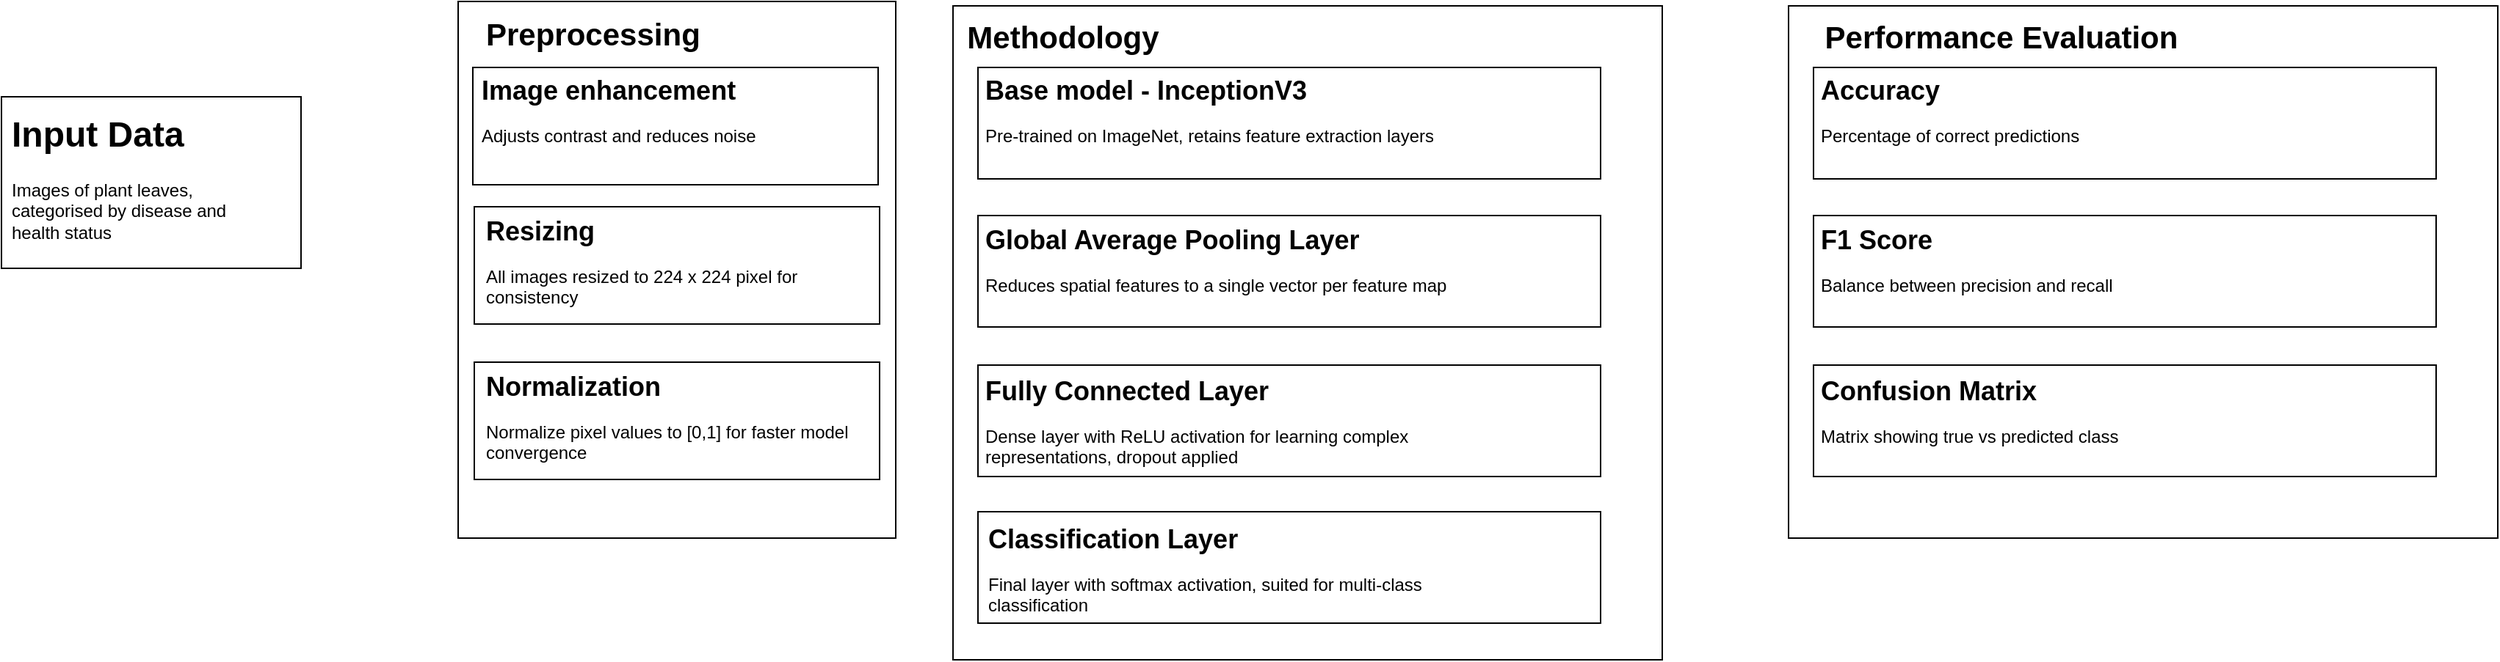 <mxfile version="24.8.3">
  <diagram name="Page-1" id="djBv1Q10ImQAlOTxccHw">
    <mxGraphModel dx="1169" dy="862" grid="0" gridSize="10" guides="1" tooltips="1" connect="1" arrows="1" fold="1" page="0" pageScale="1" pageWidth="850" pageHeight="1100" math="0" shadow="0">
      <root>
        <mxCell id="0" />
        <mxCell id="1" parent="0" />
        <mxCell id="TDdBLcT1Wd8B_3UTEOoj-19" value="" style="rounded=0;whiteSpace=wrap;html=1;" vertex="1" parent="1">
          <mxGeometry x="306" y="407" width="204" height="117" as="geometry" />
        </mxCell>
        <mxCell id="TDdBLcT1Wd8B_3UTEOoj-22" value="&lt;h1 style=&quot;margin-top: 0px;&quot;&gt;Input Data&lt;br&gt;&lt;/h1&gt;Images of plant leaves, categorised by disease and health status" style="text;html=1;whiteSpace=wrap;overflow=hidden;rounded=0;" vertex="1" parent="1">
          <mxGeometry x="311" y="412" width="180" height="120" as="geometry" />
        </mxCell>
        <mxCell id="TDdBLcT1Wd8B_3UTEOoj-23" value="" style="rounded=0;whiteSpace=wrap;html=1;" vertex="1" parent="1">
          <mxGeometry x="617" y="342" width="298" height="366" as="geometry" />
        </mxCell>
        <mxCell id="TDdBLcT1Wd8B_3UTEOoj-24" value="" style="rounded=0;whiteSpace=wrap;html=1;" vertex="1" parent="1">
          <mxGeometry x="627" y="387" width="276" height="80" as="geometry" />
        </mxCell>
        <mxCell id="TDdBLcT1Wd8B_3UTEOoj-25" value="&lt;h1 style=&quot;margin-top: 0px; font-size: 18px;&quot;&gt;Image enhancement&lt;br&gt;&lt;/h1&gt;&lt;p&gt;Adjusts contrast and reduces noise&lt;br&gt;&lt;/p&gt;" style="text;html=1;whiteSpace=wrap;overflow=hidden;rounded=0;" vertex="1" parent="1">
          <mxGeometry x="631" y="386" width="273" height="121" as="geometry" />
        </mxCell>
        <mxCell id="TDdBLcT1Wd8B_3UTEOoj-29" value="&lt;b&gt;&lt;font style=&quot;font-size: 21px;&quot;&gt;Preprocessing&lt;/font&gt;&lt;/b&gt;" style="text;html=1;whiteSpace=wrap;overflow=hidden;rounded=0;" vertex="1" parent="1">
          <mxGeometry x="634" y="345" width="181" height="41" as="geometry" />
        </mxCell>
        <mxCell id="TDdBLcT1Wd8B_3UTEOoj-31" value="" style="rounded=0;whiteSpace=wrap;html=1;" vertex="1" parent="1">
          <mxGeometry x="628" y="482" width="276" height="80" as="geometry" />
        </mxCell>
        <mxCell id="TDdBLcT1Wd8B_3UTEOoj-32" value="" style="rounded=0;whiteSpace=wrap;html=1;" vertex="1" parent="1">
          <mxGeometry x="628" y="588" width="276" height="80" as="geometry" />
        </mxCell>
        <mxCell id="TDdBLcT1Wd8B_3UTEOoj-34" value="&lt;h1 style=&quot;margin-top: 0px; font-size: 18px;&quot;&gt;Resizing&lt;br&gt;&lt;/h1&gt;&lt;p&gt;All images resized to 224 x 224 pixel for consistency&lt;br&gt;&lt;/p&gt;" style="text;html=1;whiteSpace=wrap;overflow=hidden;rounded=0;" vertex="1" parent="1">
          <mxGeometry x="634" y="482" width="263" height="92" as="geometry" />
        </mxCell>
        <mxCell id="TDdBLcT1Wd8B_3UTEOoj-35" value="&lt;h1 style=&quot;margin-top: 0px; font-size: 18px;&quot;&gt;Normalization&lt;br&gt;&lt;/h1&gt;&lt;p&gt;Normalize pixel values to [0,1] for faster model convergence&lt;br&gt;&lt;/p&gt;" style="text;html=1;whiteSpace=wrap;overflow=hidden;rounded=0;" vertex="1" parent="1">
          <mxGeometry x="633.5" y="588" width="263" height="92" as="geometry" />
        </mxCell>
        <mxCell id="TDdBLcT1Wd8B_3UTEOoj-36" value="" style="rounded=0;whiteSpace=wrap;html=1;" vertex="1" parent="1">
          <mxGeometry x="954" y="345" width="483" height="446" as="geometry" />
        </mxCell>
        <mxCell id="TDdBLcT1Wd8B_3UTEOoj-37" value="&lt;font size=&quot;1&quot;&gt;&lt;b&gt;&lt;font style=&quot;font-size: 21px;&quot;&gt;Methodology&lt;/font&gt;&lt;/b&gt;&lt;/font&gt;" style="text;html=1;align=center;verticalAlign=middle;whiteSpace=wrap;rounded=0;fontSize=16;" vertex="1" parent="1">
          <mxGeometry x="999" y="350.5" width="60" height="30" as="geometry" />
        </mxCell>
        <mxCell id="TDdBLcT1Wd8B_3UTEOoj-39" value="" style="rounded=0;whiteSpace=wrap;html=1;" vertex="1" parent="1">
          <mxGeometry x="971" y="387" width="424" height="76" as="geometry" />
        </mxCell>
        <mxCell id="TDdBLcT1Wd8B_3UTEOoj-40" value="&lt;h1 style=&quot;margin-top: 0px; font-size: 18px;&quot;&gt;Base model - InceptionV3&lt;br&gt;&lt;/h1&gt;Pre-trained on ImageNet, retains feature extraction layers" style="text;html=1;whiteSpace=wrap;overflow=hidden;rounded=0;" vertex="1" parent="1">
          <mxGeometry x="974" y="386" width="360" height="74" as="geometry" />
        </mxCell>
        <mxCell id="TDdBLcT1Wd8B_3UTEOoj-41" value="" style="rounded=0;whiteSpace=wrap;html=1;" vertex="1" parent="1">
          <mxGeometry x="971" y="488" width="424" height="76" as="geometry" />
        </mxCell>
        <mxCell id="TDdBLcT1Wd8B_3UTEOoj-42" value="&lt;h1 style=&quot;margin-top: 0px; font-size: 18px;&quot;&gt;Global Average Pooling Layer&lt;br&gt;&lt;/h1&gt;Reduces spatial features to a single vector per feature map" style="text;html=1;whiteSpace=wrap;overflow=hidden;rounded=0;" vertex="1" parent="1">
          <mxGeometry x="974" y="488" width="360" height="74" as="geometry" />
        </mxCell>
        <mxCell id="TDdBLcT1Wd8B_3UTEOoj-43" value="" style="rounded=0;whiteSpace=wrap;html=1;" vertex="1" parent="1">
          <mxGeometry x="971" y="590" width="424" height="76" as="geometry" />
        </mxCell>
        <mxCell id="TDdBLcT1Wd8B_3UTEOoj-44" value="&lt;h1 style=&quot;margin-top: 0px; font-size: 18px;&quot;&gt;Fully Connected Layer&lt;br&gt;&lt;/h1&gt;Dense layer with ReLU activation for learning complex representations, dropout applied" style="text;html=1;whiteSpace=wrap;overflow=hidden;rounded=0;" vertex="1" parent="1">
          <mxGeometry x="974" y="591" width="360" height="74" as="geometry" />
        </mxCell>
        <mxCell id="TDdBLcT1Wd8B_3UTEOoj-45" value="" style="rounded=0;whiteSpace=wrap;html=1;" vertex="1" parent="1">
          <mxGeometry x="971" y="690" width="424" height="76" as="geometry" />
        </mxCell>
        <mxCell id="TDdBLcT1Wd8B_3UTEOoj-46" value="&lt;h1 style=&quot;margin-top: 0px; font-size: 18px;&quot;&gt;Classification Layer&lt;br&gt;&lt;/h1&gt;Final layer with softmax activation, suited for multi-class classification" style="text;html=1;whiteSpace=wrap;overflow=hidden;rounded=0;" vertex="1" parent="1">
          <mxGeometry x="976" y="692" width="360" height="74" as="geometry" />
        </mxCell>
        <mxCell id="TDdBLcT1Wd8B_3UTEOoj-58" value="" style="rounded=0;whiteSpace=wrap;html=1;" vertex="1" parent="1">
          <mxGeometry x="1523" y="345" width="483" height="363" as="geometry" />
        </mxCell>
        <mxCell id="TDdBLcT1Wd8B_3UTEOoj-59" value="&lt;font size=&quot;1&quot;&gt;&lt;b style=&quot;font-size: 21px;&quot;&gt;Performance Evaluation&lt;/b&gt;&lt;/font&gt;" style="text;html=1;align=center;verticalAlign=middle;whiteSpace=wrap;rounded=0;fontSize=16;" vertex="1" parent="1">
          <mxGeometry x="1533" y="350.5" width="270" height="30" as="geometry" />
        </mxCell>
        <mxCell id="TDdBLcT1Wd8B_3UTEOoj-60" value="" style="rounded=0;whiteSpace=wrap;html=1;" vertex="1" parent="1">
          <mxGeometry x="1540" y="387" width="424" height="76" as="geometry" />
        </mxCell>
        <mxCell id="TDdBLcT1Wd8B_3UTEOoj-61" value="&lt;h1 style=&quot;margin-top: 0px; font-size: 18px;&quot;&gt;Accuracy&lt;br&gt;&lt;/h1&gt;Percentage of correct predictions" style="text;html=1;whiteSpace=wrap;overflow=hidden;rounded=0;" vertex="1" parent="1">
          <mxGeometry x="1543" y="386" width="360" height="74" as="geometry" />
        </mxCell>
        <mxCell id="TDdBLcT1Wd8B_3UTEOoj-62" value="" style="rounded=0;whiteSpace=wrap;html=1;" vertex="1" parent="1">
          <mxGeometry x="1540" y="488" width="424" height="76" as="geometry" />
        </mxCell>
        <mxCell id="TDdBLcT1Wd8B_3UTEOoj-63" value="&lt;h1 style=&quot;margin-top: 0px; font-size: 18px;&quot;&gt;F1 Score&lt;br&gt;&lt;/h1&gt;Balance between precision and recall" style="text;html=1;whiteSpace=wrap;overflow=hidden;rounded=0;" vertex="1" parent="1">
          <mxGeometry x="1543" y="488" width="360" height="74" as="geometry" />
        </mxCell>
        <mxCell id="TDdBLcT1Wd8B_3UTEOoj-64" value="" style="rounded=0;whiteSpace=wrap;html=1;" vertex="1" parent="1">
          <mxGeometry x="1540" y="590" width="424" height="76" as="geometry" />
        </mxCell>
        <mxCell id="TDdBLcT1Wd8B_3UTEOoj-65" value="&lt;h1 style=&quot;margin-top: 0px; font-size: 18px;&quot;&gt;Confusion Matrix&lt;br&gt;&lt;/h1&gt;Matrix showing true vs predicted class" style="text;html=1;whiteSpace=wrap;overflow=hidden;rounded=0;" vertex="1" parent="1">
          <mxGeometry x="1543" y="591" width="360" height="74" as="geometry" />
        </mxCell>
      </root>
    </mxGraphModel>
  </diagram>
</mxfile>
